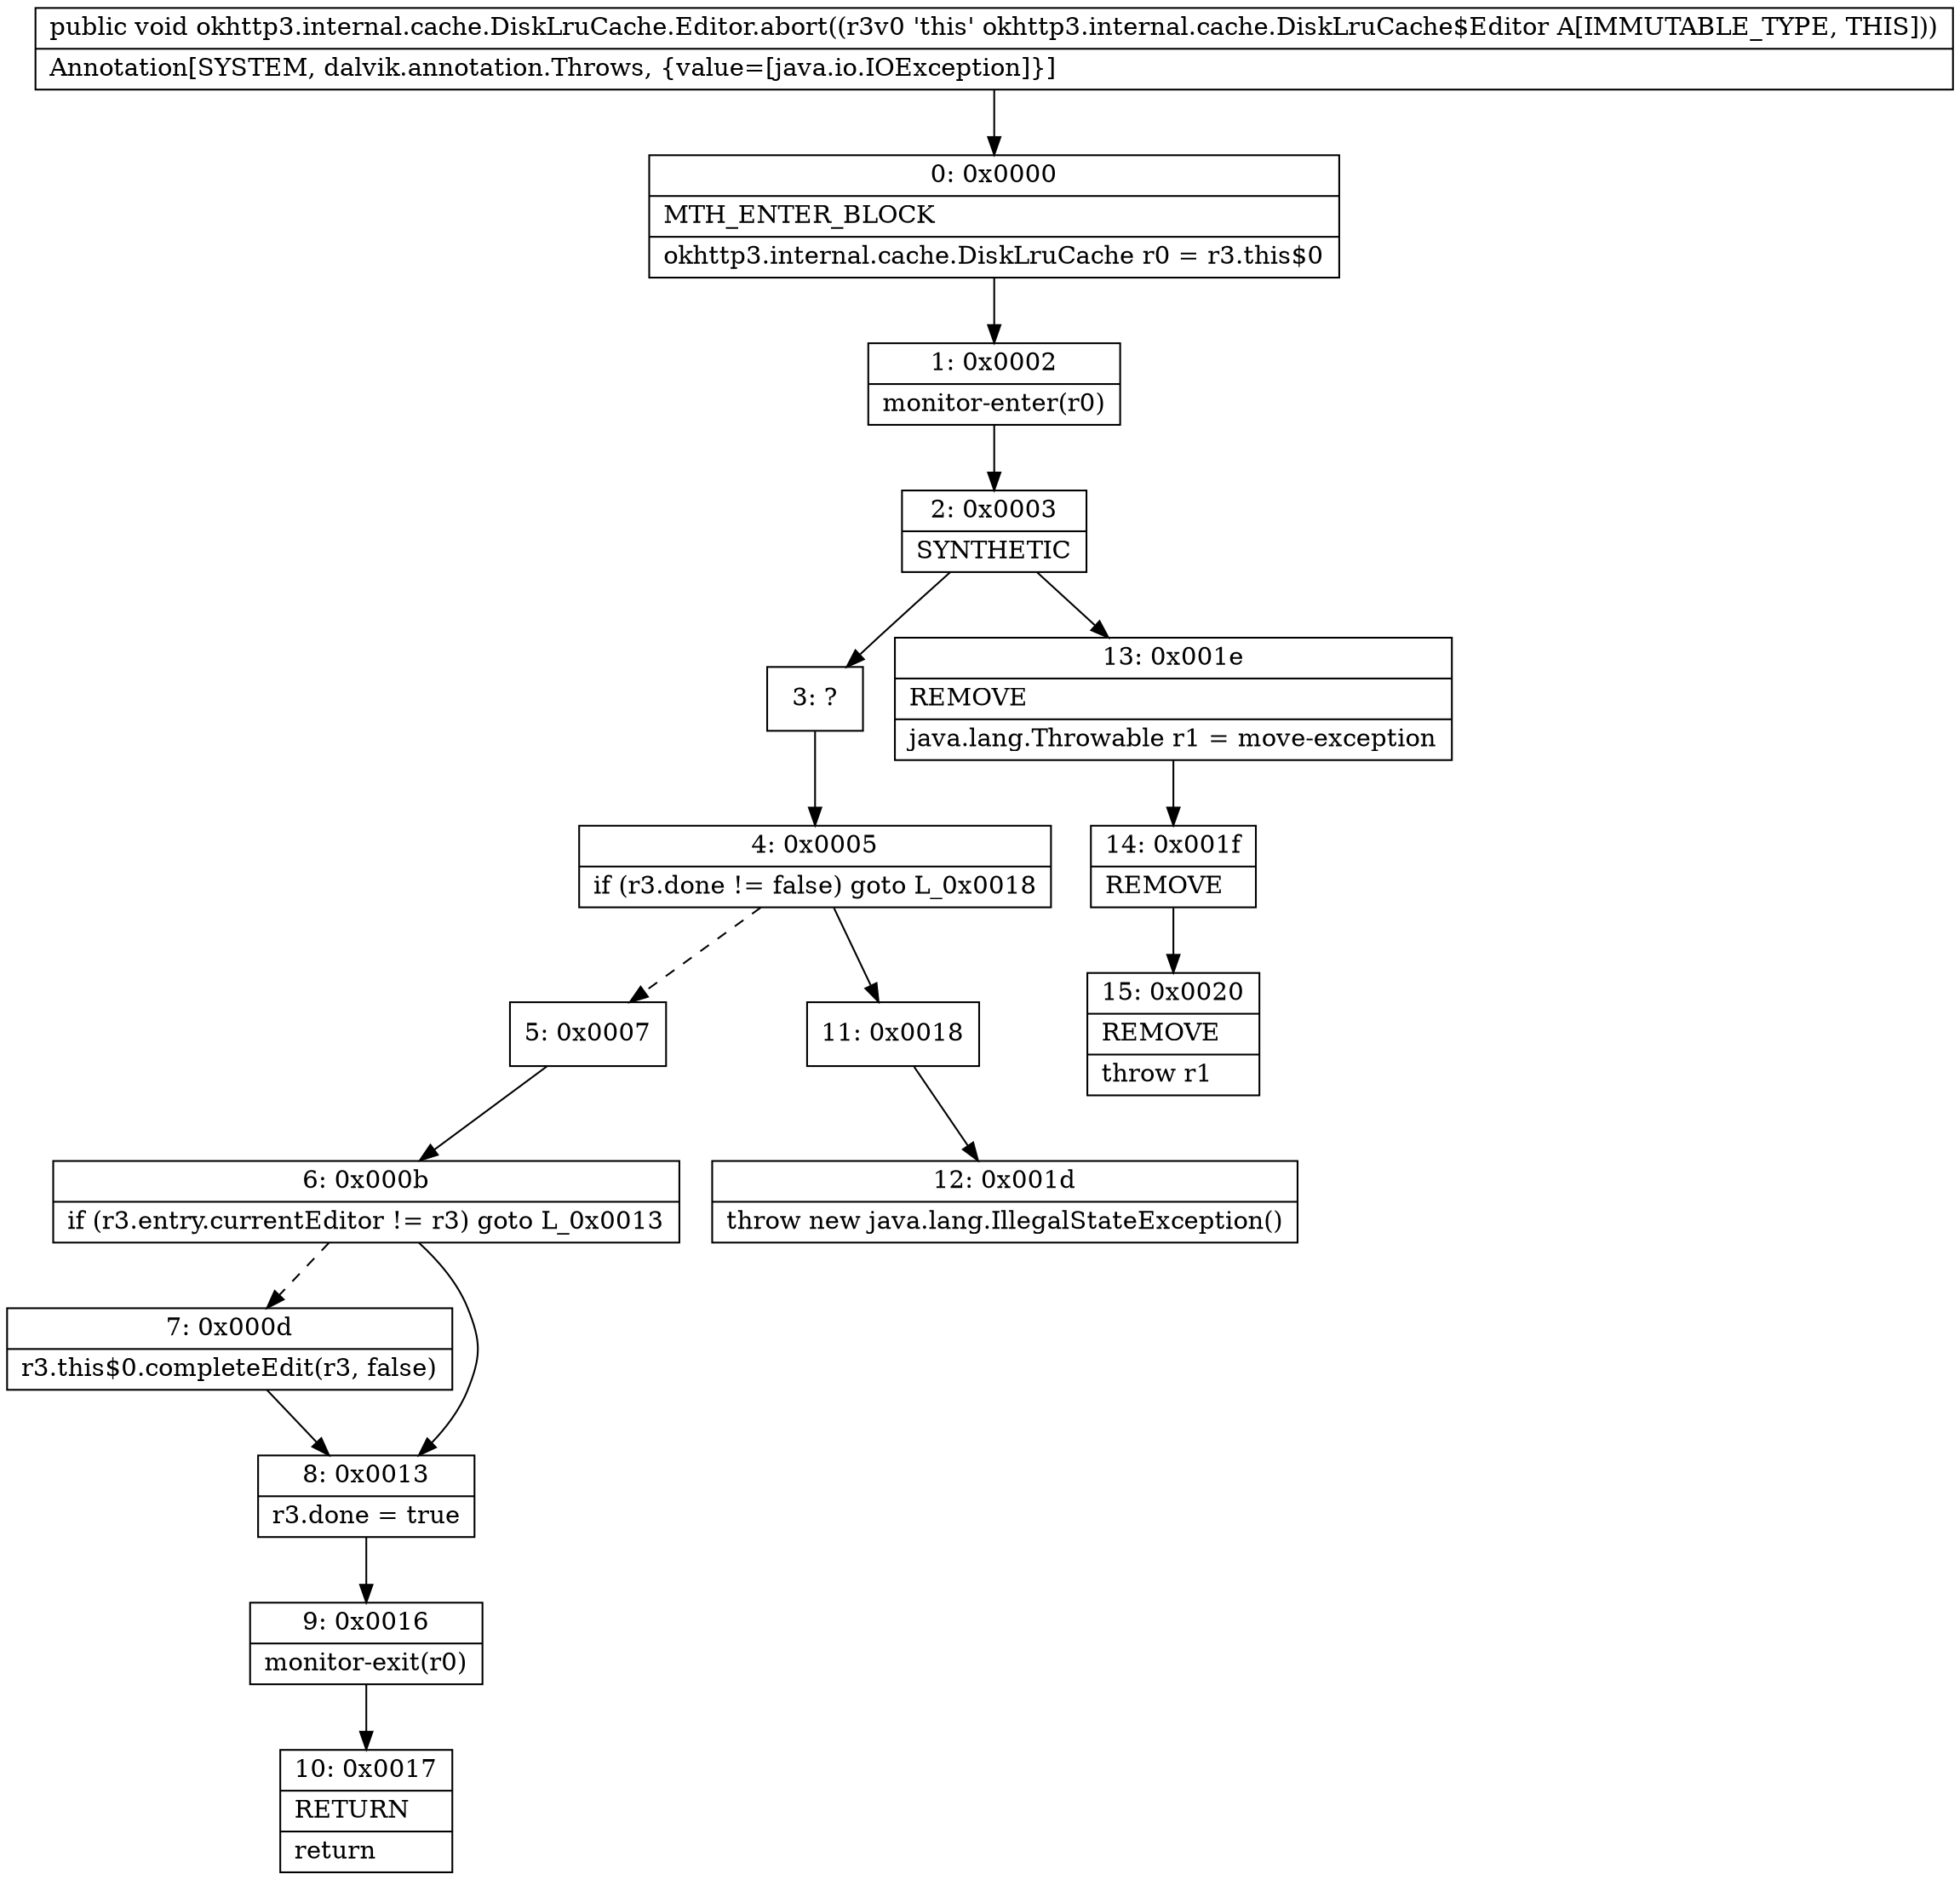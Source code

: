 digraph "CFG forokhttp3.internal.cache.DiskLruCache.Editor.abort()V" {
Node_0 [shape=record,label="{0\:\ 0x0000|MTH_ENTER_BLOCK\l|okhttp3.internal.cache.DiskLruCache r0 = r3.this$0\l}"];
Node_1 [shape=record,label="{1\:\ 0x0002|monitor\-enter(r0)\l}"];
Node_2 [shape=record,label="{2\:\ 0x0003|SYNTHETIC\l}"];
Node_3 [shape=record,label="{3\:\ ?}"];
Node_4 [shape=record,label="{4\:\ 0x0005|if (r3.done != false) goto L_0x0018\l}"];
Node_5 [shape=record,label="{5\:\ 0x0007}"];
Node_6 [shape=record,label="{6\:\ 0x000b|if (r3.entry.currentEditor != r3) goto L_0x0013\l}"];
Node_7 [shape=record,label="{7\:\ 0x000d|r3.this$0.completeEdit(r3, false)\l}"];
Node_8 [shape=record,label="{8\:\ 0x0013|r3.done = true\l}"];
Node_9 [shape=record,label="{9\:\ 0x0016|monitor\-exit(r0)\l}"];
Node_10 [shape=record,label="{10\:\ 0x0017|RETURN\l|return\l}"];
Node_11 [shape=record,label="{11\:\ 0x0018}"];
Node_12 [shape=record,label="{12\:\ 0x001d|throw new java.lang.IllegalStateException()\l}"];
Node_13 [shape=record,label="{13\:\ 0x001e|REMOVE\l|java.lang.Throwable r1 = move\-exception\l}"];
Node_14 [shape=record,label="{14\:\ 0x001f|REMOVE\l}"];
Node_15 [shape=record,label="{15\:\ 0x0020|REMOVE\l|throw r1\l}"];
MethodNode[shape=record,label="{public void okhttp3.internal.cache.DiskLruCache.Editor.abort((r3v0 'this' okhttp3.internal.cache.DiskLruCache$Editor A[IMMUTABLE_TYPE, THIS]))  | Annotation[SYSTEM, dalvik.annotation.Throws, \{value=[java.io.IOException]\}]\l}"];
MethodNode -> Node_0;
Node_0 -> Node_1;
Node_1 -> Node_2;
Node_2 -> Node_3;
Node_2 -> Node_13;
Node_3 -> Node_4;
Node_4 -> Node_5[style=dashed];
Node_4 -> Node_11;
Node_5 -> Node_6;
Node_6 -> Node_7[style=dashed];
Node_6 -> Node_8;
Node_7 -> Node_8;
Node_8 -> Node_9;
Node_9 -> Node_10;
Node_11 -> Node_12;
Node_13 -> Node_14;
Node_14 -> Node_15;
}


